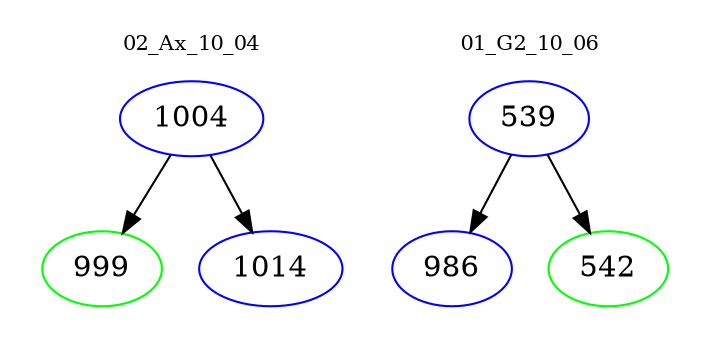 digraph{
subgraph cluster_0 {
color = white
label = "02_Ax_10_04";
fontsize=10;
T0_1004 [label="1004", color="blue"]
T0_1004 -> T0_999 [color="black"]
T0_999 [label="999", color="green"]
T0_1004 -> T0_1014 [color="black"]
T0_1014 [label="1014", color="blue"]
}
subgraph cluster_1 {
color = white
label = "01_G2_10_06";
fontsize=10;
T1_539 [label="539", color="blue"]
T1_539 -> T1_986 [color="black"]
T1_986 [label="986", color="blue"]
T1_539 -> T1_542 [color="black"]
T1_542 [label="542", color="green"]
}
}
